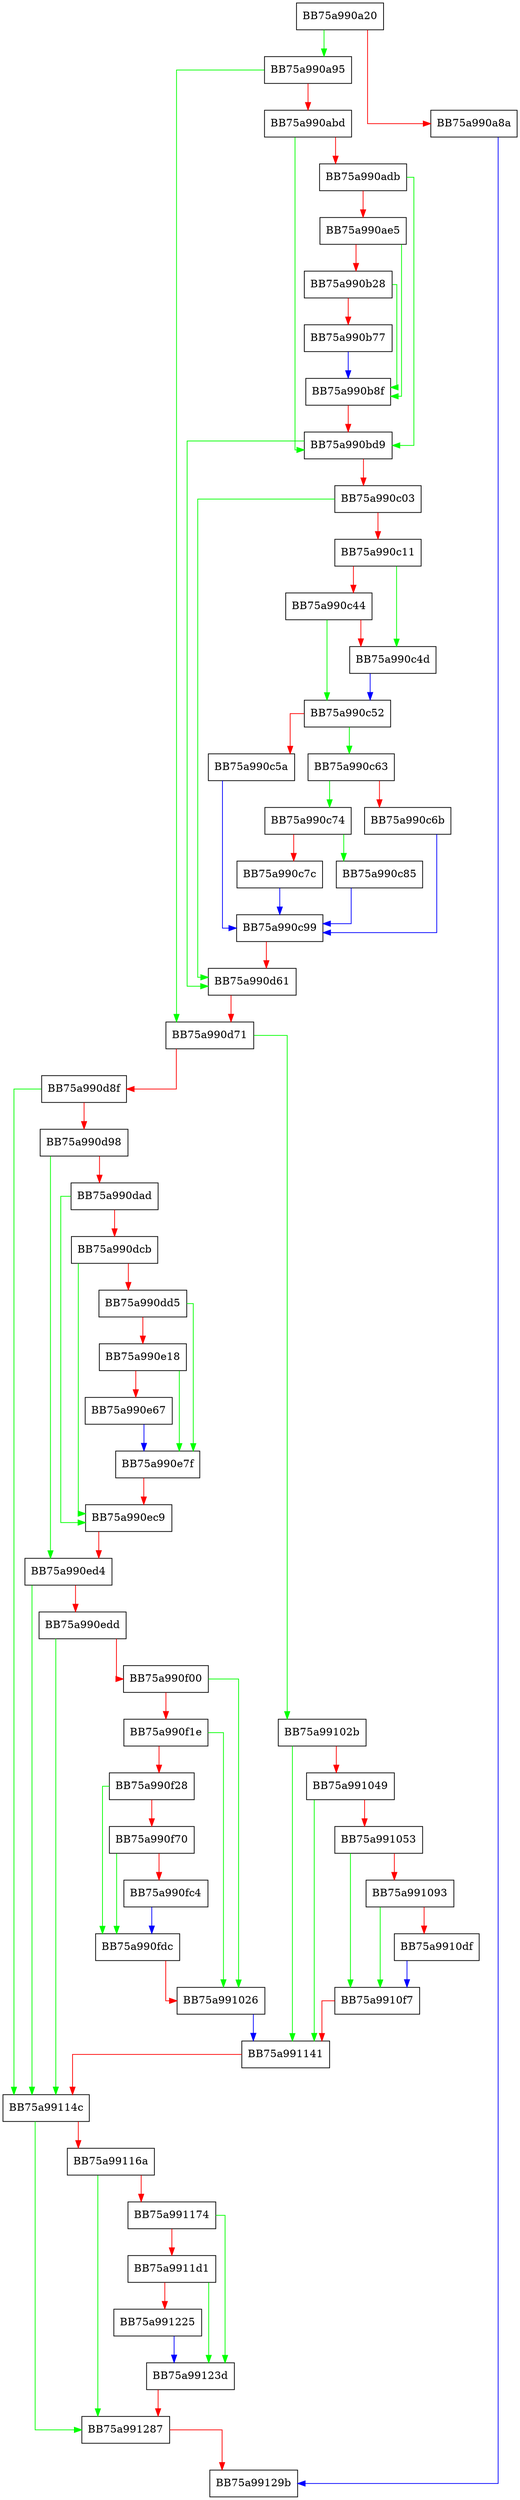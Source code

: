 digraph start_trace {
  node [shape="box"];
  graph [splines=ortho];
  BB75a990a20 -> BB75a990a95 [color="green"];
  BB75a990a20 -> BB75a990a8a [color="red"];
  BB75a990a8a -> BB75a99129b [color="blue"];
  BB75a990a95 -> BB75a990d71 [color="green"];
  BB75a990a95 -> BB75a990abd [color="red"];
  BB75a990abd -> BB75a990bd9 [color="green"];
  BB75a990abd -> BB75a990adb [color="red"];
  BB75a990adb -> BB75a990bd9 [color="green"];
  BB75a990adb -> BB75a990ae5 [color="red"];
  BB75a990ae5 -> BB75a990b8f [color="green"];
  BB75a990ae5 -> BB75a990b28 [color="red"];
  BB75a990b28 -> BB75a990b8f [color="green"];
  BB75a990b28 -> BB75a990b77 [color="red"];
  BB75a990b77 -> BB75a990b8f [color="blue"];
  BB75a990b8f -> BB75a990bd9 [color="red"];
  BB75a990bd9 -> BB75a990d61 [color="green"];
  BB75a990bd9 -> BB75a990c03 [color="red"];
  BB75a990c03 -> BB75a990d61 [color="green"];
  BB75a990c03 -> BB75a990c11 [color="red"];
  BB75a990c11 -> BB75a990c4d [color="green"];
  BB75a990c11 -> BB75a990c44 [color="red"];
  BB75a990c44 -> BB75a990c52 [color="green"];
  BB75a990c44 -> BB75a990c4d [color="red"];
  BB75a990c4d -> BB75a990c52 [color="blue"];
  BB75a990c52 -> BB75a990c63 [color="green"];
  BB75a990c52 -> BB75a990c5a [color="red"];
  BB75a990c5a -> BB75a990c99 [color="blue"];
  BB75a990c63 -> BB75a990c74 [color="green"];
  BB75a990c63 -> BB75a990c6b [color="red"];
  BB75a990c6b -> BB75a990c99 [color="blue"];
  BB75a990c74 -> BB75a990c85 [color="green"];
  BB75a990c74 -> BB75a990c7c [color="red"];
  BB75a990c7c -> BB75a990c99 [color="blue"];
  BB75a990c85 -> BB75a990c99 [color="blue"];
  BB75a990c99 -> BB75a990d61 [color="red"];
  BB75a990d61 -> BB75a990d71 [color="red"];
  BB75a990d71 -> BB75a99102b [color="green"];
  BB75a990d71 -> BB75a990d8f [color="red"];
  BB75a990d8f -> BB75a99114c [color="green"];
  BB75a990d8f -> BB75a990d98 [color="red"];
  BB75a990d98 -> BB75a990ed4 [color="green"];
  BB75a990d98 -> BB75a990dad [color="red"];
  BB75a990dad -> BB75a990ec9 [color="green"];
  BB75a990dad -> BB75a990dcb [color="red"];
  BB75a990dcb -> BB75a990ec9 [color="green"];
  BB75a990dcb -> BB75a990dd5 [color="red"];
  BB75a990dd5 -> BB75a990e7f [color="green"];
  BB75a990dd5 -> BB75a990e18 [color="red"];
  BB75a990e18 -> BB75a990e7f [color="green"];
  BB75a990e18 -> BB75a990e67 [color="red"];
  BB75a990e67 -> BB75a990e7f [color="blue"];
  BB75a990e7f -> BB75a990ec9 [color="red"];
  BB75a990ec9 -> BB75a990ed4 [color="red"];
  BB75a990ed4 -> BB75a99114c [color="green"];
  BB75a990ed4 -> BB75a990edd [color="red"];
  BB75a990edd -> BB75a99114c [color="green"];
  BB75a990edd -> BB75a990f00 [color="red"];
  BB75a990f00 -> BB75a991026 [color="green"];
  BB75a990f00 -> BB75a990f1e [color="red"];
  BB75a990f1e -> BB75a991026 [color="green"];
  BB75a990f1e -> BB75a990f28 [color="red"];
  BB75a990f28 -> BB75a990fdc [color="green"];
  BB75a990f28 -> BB75a990f70 [color="red"];
  BB75a990f70 -> BB75a990fdc [color="green"];
  BB75a990f70 -> BB75a990fc4 [color="red"];
  BB75a990fc4 -> BB75a990fdc [color="blue"];
  BB75a990fdc -> BB75a991026 [color="red"];
  BB75a991026 -> BB75a991141 [color="blue"];
  BB75a99102b -> BB75a991141 [color="green"];
  BB75a99102b -> BB75a991049 [color="red"];
  BB75a991049 -> BB75a991141 [color="green"];
  BB75a991049 -> BB75a991053 [color="red"];
  BB75a991053 -> BB75a9910f7 [color="green"];
  BB75a991053 -> BB75a991093 [color="red"];
  BB75a991093 -> BB75a9910f7 [color="green"];
  BB75a991093 -> BB75a9910df [color="red"];
  BB75a9910df -> BB75a9910f7 [color="blue"];
  BB75a9910f7 -> BB75a991141 [color="red"];
  BB75a991141 -> BB75a99114c [color="red"];
  BB75a99114c -> BB75a991287 [color="green"];
  BB75a99114c -> BB75a99116a [color="red"];
  BB75a99116a -> BB75a991287 [color="green"];
  BB75a99116a -> BB75a991174 [color="red"];
  BB75a991174 -> BB75a99123d [color="green"];
  BB75a991174 -> BB75a9911d1 [color="red"];
  BB75a9911d1 -> BB75a99123d [color="green"];
  BB75a9911d1 -> BB75a991225 [color="red"];
  BB75a991225 -> BB75a99123d [color="blue"];
  BB75a99123d -> BB75a991287 [color="red"];
  BB75a991287 -> BB75a99129b [color="red"];
}